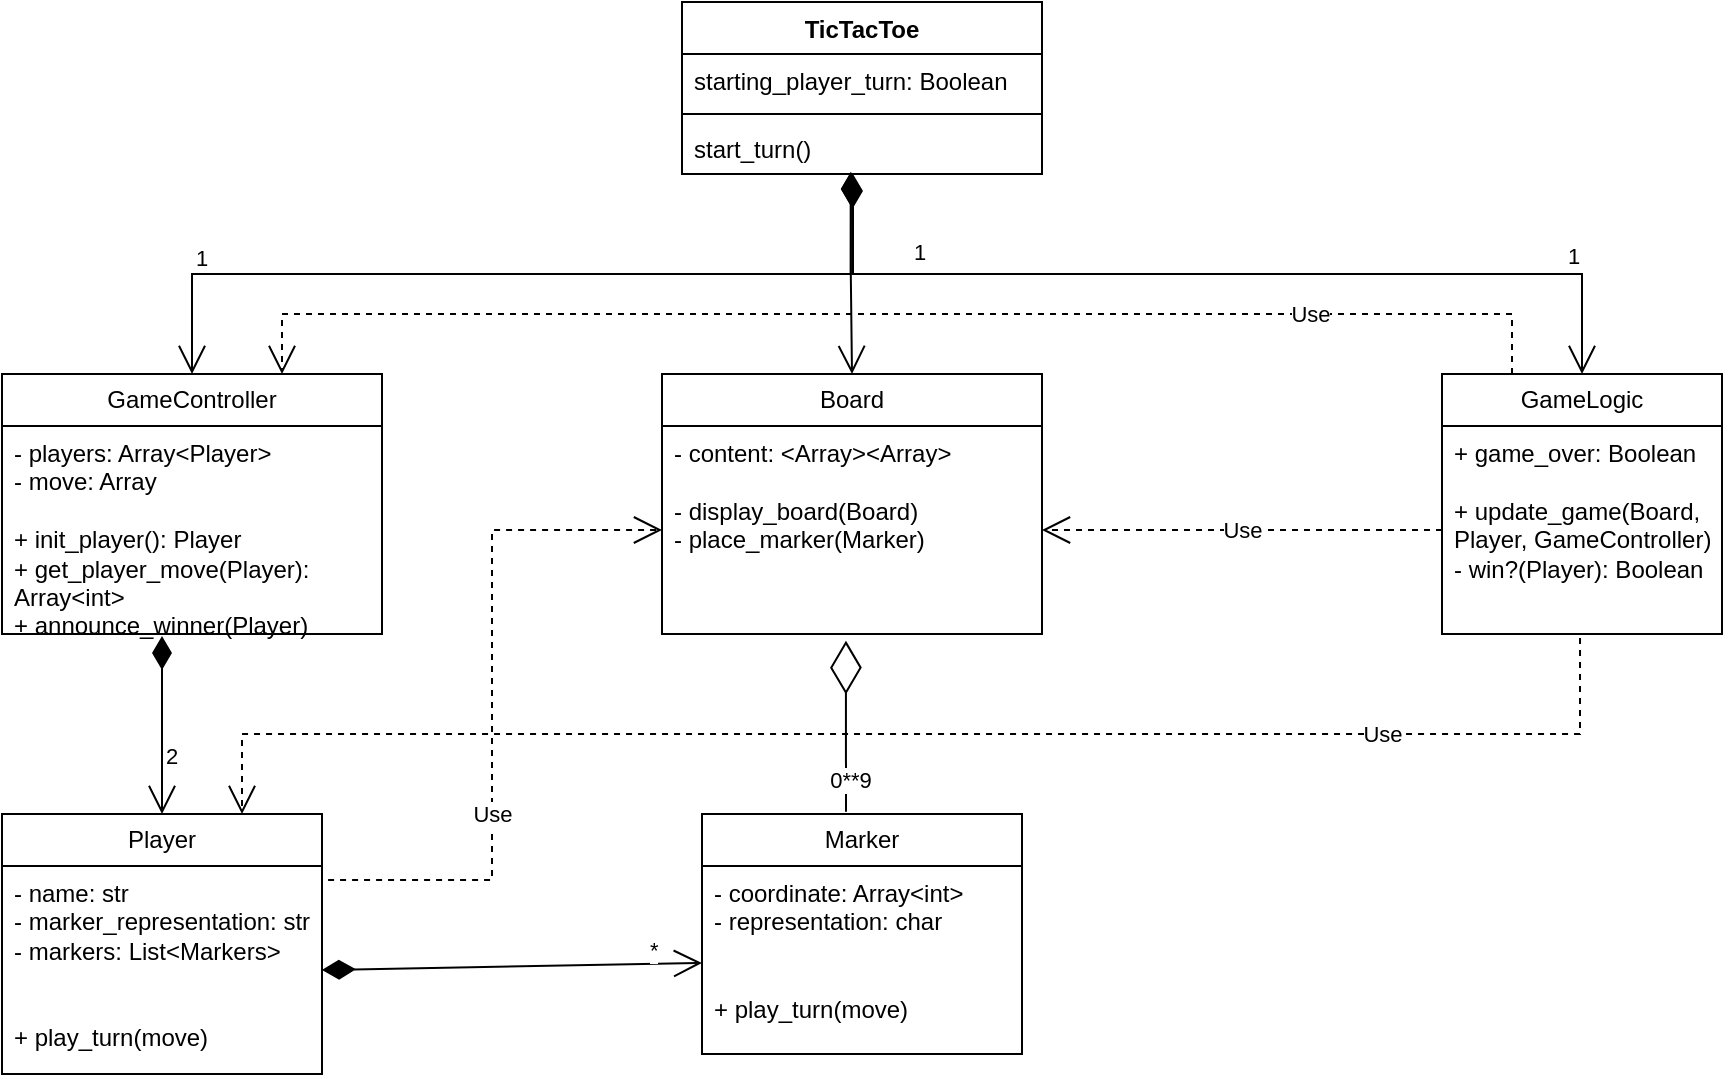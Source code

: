 <mxfile version="24.6.5" type="github">
  <diagram name="Page-1" id="c4acf3e9-155e-7222-9cf6-157b1a14988f">
    <mxGraphModel dx="2213" dy="740" grid="0" gridSize="10" guides="1" tooltips="1" connect="1" arrows="1" fold="1" page="1" pageScale="1" pageWidth="850" pageHeight="1100" background="none" math="0" shadow="0">
      <root>
        <mxCell id="0" />
        <mxCell id="1" parent="0" />
        <mxCell id="5d2195bd80daf111-30" style="edgeStyle=orthogonalEdgeStyle;rounded=0;html=1;dashed=1;labelBackgroundColor=none;startFill=0;endArrow=open;endFill=0;endSize=10;fontFamily=Verdana;fontSize=10;" parent="1" edge="1">
          <mxGeometry relative="1" as="geometry">
            <Array as="points">
              <mxPoint x="300" y="580" />
              <mxPoint x="300" y="642" />
            </Array>
            <mxPoint x="-200" y="642" as="targetPoint" />
          </mxGeometry>
        </mxCell>
        <mxCell id="5d2195bd80daf111-32" style="edgeStyle=orthogonalEdgeStyle;rounded=0;html=1;dashed=1;labelBackgroundColor=none;startFill=0;endArrow=open;endFill=0;endSize=10;fontFamily=Verdana;fontSize=10;" parent="1" edge="1">
          <mxGeometry relative="1" as="geometry">
            <Array as="points">
              <mxPoint x="170" y="780" />
            </Array>
            <mxPoint x="-360" y="780" as="targetPoint" />
          </mxGeometry>
        </mxCell>
        <mxCell id="5d2195bd80daf111-33" style="edgeStyle=orthogonalEdgeStyle;rounded=0;html=1;dashed=1;labelBackgroundColor=none;startFill=0;endArrow=open;endFill=0;endSize=10;fontFamily=Verdana;fontSize=10;" parent="1" edge="1">
          <mxGeometry relative="1" as="geometry">
            <Array as="points">
              <mxPoint x="140" y="978" />
            </Array>
            <mxPoint x="-360" y="978" as="targetPoint" />
          </mxGeometry>
        </mxCell>
        <mxCell id="PxHN0m3QXHdbut6XQwxZ-1" value="GameController" style="swimlane;fontStyle=0;childLayout=stackLayout;horizontal=1;startSize=26;fillColor=none;horizontalStack=0;resizeParent=1;resizeParentMax=0;resizeLast=0;collapsible=1;marginBottom=0;whiteSpace=wrap;html=1;" parent="1" vertex="1">
          <mxGeometry x="-440" y="230" width="190" height="130" as="geometry" />
        </mxCell>
        <mxCell id="PxHN0m3QXHdbut6XQwxZ-2" value="&lt;div&gt;- players: Array&amp;lt;Player&amp;gt;&lt;/div&gt;&lt;div&gt;- move: Array&lt;/div&gt;&lt;div&gt;&lt;br&gt;&lt;/div&gt;&lt;div&gt;+ init_player(): Player&lt;/div&gt;&lt;div&gt;+ get_player_move(Player): Array&amp;lt;int&amp;gt;&lt;/div&gt;&lt;div&gt;+ announce_winner(Player)&lt;/div&gt;&lt;div&gt;&lt;br&gt;&lt;/div&gt;" style="text;strokeColor=none;fillColor=none;align=left;verticalAlign=top;spacingLeft=4;spacingRight=4;overflow=hidden;rotatable=0;points=[[0,0.5],[1,0.5]];portConstraint=eastwest;whiteSpace=wrap;html=1;" parent="PxHN0m3QXHdbut6XQwxZ-1" vertex="1">
          <mxGeometry y="26" width="190" height="104" as="geometry" />
        </mxCell>
        <mxCell id="PxHN0m3QXHdbut6XQwxZ-7" value="Board" style="swimlane;fontStyle=0;childLayout=stackLayout;horizontal=1;startSize=26;fillColor=none;horizontalStack=0;resizeParent=1;resizeParentMax=0;resizeLast=0;collapsible=1;marginBottom=0;whiteSpace=wrap;html=1;" parent="1" vertex="1">
          <mxGeometry x="-110" y="230" width="190" height="130" as="geometry" />
        </mxCell>
        <mxCell id="PxHN0m3QXHdbut6XQwxZ-8" value="- content: &amp;lt;Array&amp;gt;&amp;lt;Array&amp;gt;&lt;div&gt;&lt;br&gt;&lt;/div&gt;&lt;div&gt;- display_board(Board)&amp;nbsp;&lt;/div&gt;&lt;div&gt;- place_marker(Marker)&lt;/div&gt;" style="text;strokeColor=none;fillColor=none;align=left;verticalAlign=top;spacingLeft=4;spacingRight=4;overflow=hidden;rotatable=0;points=[[0,0.5],[1,0.5]];portConstraint=eastwest;whiteSpace=wrap;html=1;" parent="PxHN0m3QXHdbut6XQwxZ-7" vertex="1">
          <mxGeometry y="26" width="190" height="104" as="geometry" />
        </mxCell>
        <mxCell id="PxHN0m3QXHdbut6XQwxZ-11" value="GameLogic" style="swimlane;fontStyle=0;childLayout=stackLayout;horizontal=1;startSize=26;fillColor=none;horizontalStack=0;resizeParent=1;resizeParentMax=0;resizeLast=0;collapsible=1;marginBottom=0;whiteSpace=wrap;html=1;" parent="1" vertex="1">
          <mxGeometry x="280" y="230" width="140" height="130" as="geometry" />
        </mxCell>
        <mxCell id="PxHN0m3QXHdbut6XQwxZ-12" value="+ game_over: Boolean&lt;div&gt;&lt;br&gt;&lt;/div&gt;&lt;div&gt;+ update_game(Board, Player, GameController)&lt;/div&gt;&lt;div&gt;- win?(Player): Boolean&lt;/div&gt;" style="text;strokeColor=none;fillColor=none;align=left;verticalAlign=top;spacingLeft=4;spacingRight=4;overflow=hidden;rotatable=0;points=[[0,0.5],[1,0.5]];portConstraint=eastwest;whiteSpace=wrap;html=1;" parent="PxHN0m3QXHdbut6XQwxZ-11" vertex="1">
          <mxGeometry y="26" width="140" height="104" as="geometry" />
        </mxCell>
        <mxCell id="PxHN0m3QXHdbut6XQwxZ-18" value="Player" style="swimlane;fontStyle=0;childLayout=stackLayout;horizontal=1;startSize=26;fillColor=none;horizontalStack=0;resizeParent=1;resizeParentMax=0;resizeLast=0;collapsible=1;marginBottom=0;whiteSpace=wrap;html=1;" parent="1" vertex="1">
          <mxGeometry x="-440" y="450" width="160" height="130" as="geometry" />
        </mxCell>
        <mxCell id="PxHN0m3QXHdbut6XQwxZ-19" value="&lt;div&gt;- name: str&lt;br&gt;- marker_representation: str&lt;/div&gt;&lt;div&gt;- markers: List&amp;lt;Markers&amp;gt;&lt;/div&gt;&lt;div&gt;&lt;br&gt;&lt;/div&gt;&lt;div&gt;&lt;br&gt;&lt;/div&gt;&lt;div&gt;+ play_turn(move)&lt;/div&gt;" style="text;strokeColor=none;fillColor=none;align=left;verticalAlign=top;spacingLeft=4;spacingRight=4;overflow=hidden;rotatable=0;points=[[0,0.5],[1,0.5]];portConstraint=eastwest;whiteSpace=wrap;html=1;" parent="PxHN0m3QXHdbut6XQwxZ-18" vertex="1">
          <mxGeometry y="26" width="160" height="104" as="geometry" />
        </mxCell>
        <mxCell id="PxHN0m3QXHdbut6XQwxZ-20" value="1" style="endArrow=open;html=1;endSize=12;startArrow=diamondThin;startSize=14;startFill=1;edgeStyle=orthogonalEdgeStyle;align=left;verticalAlign=bottom;rounded=0;entryX=0.5;entryY=0;entryDx=0;entryDy=0;exitX=0.469;exitY=0.962;exitDx=0;exitDy=0;exitPerimeter=0;" parent="1" source="1jzwe3sKnmba9i9bLfP2-15" target="PxHN0m3QXHdbut6XQwxZ-1" edge="1">
          <mxGeometry x="-0.775" y="30" relative="1" as="geometry">
            <mxPoint x="-15" y="130" as="sourcePoint" />
            <mxPoint x="-190" y="250" as="targetPoint" />
            <mxPoint as="offset" />
          </mxGeometry>
        </mxCell>
        <mxCell id="PxHN0m3QXHdbut6XQwxZ-21" value="1" style="endArrow=open;html=1;endSize=12;startArrow=diamondThin;startSize=14;startFill=1;edgeStyle=orthogonalEdgeStyle;align=left;verticalAlign=bottom;rounded=0;entryX=0.5;entryY=0;entryDx=0;entryDy=0;exitX=0.469;exitY=0.962;exitDx=0;exitDy=0;exitPerimeter=0;" parent="1" source="1jzwe3sKnmba9i9bLfP2-15" target="PxHN0m3QXHdbut6XQwxZ-7" edge="1">
          <mxGeometry x="0.048" y="-330" relative="1" as="geometry">
            <mxPoint x="-10" y="140" as="sourcePoint" />
            <mxPoint x="-350" y="240" as="targetPoint" />
            <mxPoint as="offset" />
          </mxGeometry>
        </mxCell>
        <mxCell id="PxHN0m3QXHdbut6XQwxZ-22" value="1" style="endArrow=open;html=1;endSize=12;startArrow=diamondThin;startSize=14;startFill=1;edgeStyle=orthogonalEdgeStyle;align=left;verticalAlign=bottom;rounded=0;entryX=0.5;entryY=0;entryDx=0;entryDy=0;exitX=0.475;exitY=1;exitDx=0;exitDy=0;exitPerimeter=0;" parent="1" source="1jzwe3sKnmba9i9bLfP2-15" target="PxHN0m3QXHdbut6XQwxZ-11" edge="1">
          <mxGeometry x="0.747" relative="1" as="geometry">
            <mxPoint x="-15" y="130" as="sourcePoint" />
            <mxPoint x="-350" y="240" as="targetPoint" />
            <mxPoint as="offset" />
          </mxGeometry>
        </mxCell>
        <mxCell id="PxHN0m3QXHdbut6XQwxZ-23" value="2" style="endArrow=open;html=1;endSize=12;startArrow=diamondThin;startSize=14;startFill=1;align=left;verticalAlign=bottom;rounded=0;" parent="1" target="PxHN0m3QXHdbut6XQwxZ-18" edge="1">
          <mxGeometry x="0.551" relative="1" as="geometry">
            <mxPoint x="-360" y="361" as="sourcePoint" />
            <mxPoint x="-350" y="240" as="targetPoint" />
            <mxPoint as="offset" />
          </mxGeometry>
        </mxCell>
        <mxCell id="PxHN0m3QXHdbut6XQwxZ-24" value="Marker" style="swimlane;fontStyle=0;childLayout=stackLayout;horizontal=1;startSize=26;fillColor=none;horizontalStack=0;resizeParent=1;resizeParentMax=0;resizeLast=0;collapsible=1;marginBottom=0;whiteSpace=wrap;html=1;" parent="1" vertex="1">
          <mxGeometry x="-90" y="450" width="160" height="120" as="geometry" />
        </mxCell>
        <mxCell id="PxHN0m3QXHdbut6XQwxZ-25" value="&lt;div&gt;- coordinate: Array&amp;lt;int&amp;gt;&lt;/div&gt;&lt;div&gt;- representation: char&lt;/div&gt;&lt;div&gt;&lt;br&gt;&lt;/div&gt;&lt;div&gt;&lt;br&gt;&lt;/div&gt;&lt;div&gt;+ play_turn(move)&lt;/div&gt;" style="text;strokeColor=none;fillColor=none;align=left;verticalAlign=top;spacingLeft=4;spacingRight=4;overflow=hidden;rotatable=0;points=[[0,0.5],[1,0.5]];portConstraint=eastwest;whiteSpace=wrap;html=1;" parent="PxHN0m3QXHdbut6XQwxZ-24" vertex="1">
          <mxGeometry y="26" width="160" height="94" as="geometry" />
        </mxCell>
        <mxCell id="1jzwe3sKnmba9i9bLfP2-1" value="*" style="endArrow=open;html=1;endSize=12;startArrow=diamondThin;startSize=14;startFill=1;align=left;verticalAlign=bottom;rounded=0;exitX=1;exitY=0.5;exitDx=0;exitDy=0;" edge="1" parent="1" source="PxHN0m3QXHdbut6XQwxZ-19" target="PxHN0m3QXHdbut6XQwxZ-25">
          <mxGeometry x="0.7" y="-2" relative="1" as="geometry">
            <mxPoint x="-350" y="371" as="sourcePoint" />
            <mxPoint x="-350" y="460" as="targetPoint" />
            <mxPoint as="offset" />
          </mxGeometry>
        </mxCell>
        <mxCell id="1jzwe3sKnmba9i9bLfP2-2" value="Use" style="endArrow=open;endSize=12;dashed=1;html=1;rounded=0;exitX=1.019;exitY=0.067;exitDx=0;exitDy=0;exitPerimeter=0;entryX=0;entryY=0.5;entryDx=0;entryDy=0;edgeStyle=orthogonalEdgeStyle;" edge="1" parent="1" source="PxHN0m3QXHdbut6XQwxZ-19" target="PxHN0m3QXHdbut6XQwxZ-8">
          <mxGeometry x="-0.328" width="160" relative="1" as="geometry">
            <mxPoint x="-170" y="370" as="sourcePoint" />
            <mxPoint x="-10" y="370" as="targetPoint" />
            <mxPoint as="offset" />
          </mxGeometry>
        </mxCell>
        <mxCell id="1jzwe3sKnmba9i9bLfP2-10" value="" style="endArrow=diamondThin;endFill=0;endSize=24;html=1;rounded=0;entryX=0.484;entryY=1.032;entryDx=0;entryDy=0;entryPerimeter=0;exitX=0.45;exitY=-0.009;exitDx=0;exitDy=0;exitPerimeter=0;" edge="1" parent="1" source="PxHN0m3QXHdbut6XQwxZ-24" target="PxHN0m3QXHdbut6XQwxZ-8">
          <mxGeometry width="160" relative="1" as="geometry">
            <mxPoint x="10" y="490" as="sourcePoint" />
            <mxPoint x="170" y="490" as="targetPoint" />
          </mxGeometry>
        </mxCell>
        <mxCell id="1jzwe3sKnmba9i9bLfP2-11" value="0**9" style="edgeLabel;html=1;align=center;verticalAlign=middle;resizable=0;points=[];" vertex="1" connectable="0" parent="1jzwe3sKnmba9i9bLfP2-10">
          <mxGeometry x="-0.623" y="-2" relative="1" as="geometry">
            <mxPoint as="offset" />
          </mxGeometry>
        </mxCell>
        <mxCell id="1jzwe3sKnmba9i9bLfP2-12" value="TicTacToe" style="swimlane;fontStyle=1;align=center;verticalAlign=top;childLayout=stackLayout;horizontal=1;startSize=26;horizontalStack=0;resizeParent=1;resizeParentMax=0;resizeLast=0;collapsible=1;marginBottom=0;whiteSpace=wrap;html=1;" vertex="1" parent="1">
          <mxGeometry x="-100" y="44" width="180" height="86" as="geometry" />
        </mxCell>
        <mxCell id="1jzwe3sKnmba9i9bLfP2-13" value="starting_player_turn: Boolean" style="text;strokeColor=none;fillColor=none;align=left;verticalAlign=top;spacingLeft=4;spacingRight=4;overflow=hidden;rotatable=0;points=[[0,0.5],[1,0.5]];portConstraint=eastwest;whiteSpace=wrap;html=1;" vertex="1" parent="1jzwe3sKnmba9i9bLfP2-12">
          <mxGeometry y="26" width="180" height="26" as="geometry" />
        </mxCell>
        <mxCell id="1jzwe3sKnmba9i9bLfP2-14" value="" style="line;strokeWidth=1;fillColor=none;align=left;verticalAlign=middle;spacingTop=-1;spacingLeft=3;spacingRight=3;rotatable=0;labelPosition=right;points=[];portConstraint=eastwest;strokeColor=inherit;" vertex="1" parent="1jzwe3sKnmba9i9bLfP2-12">
          <mxGeometry y="52" width="180" height="8" as="geometry" />
        </mxCell>
        <mxCell id="1jzwe3sKnmba9i9bLfP2-15" value="start_turn()" style="text;strokeColor=none;fillColor=none;align=left;verticalAlign=top;spacingLeft=4;spacingRight=4;overflow=hidden;rotatable=0;points=[[0,0.5],[1,0.5]];portConstraint=eastwest;whiteSpace=wrap;html=1;" vertex="1" parent="1jzwe3sKnmba9i9bLfP2-12">
          <mxGeometry y="60" width="180" height="26" as="geometry" />
        </mxCell>
        <mxCell id="1jzwe3sKnmba9i9bLfP2-16" value="Use" style="endArrow=open;endSize=12;dashed=1;html=1;rounded=0;exitX=0;exitY=0.5;exitDx=0;exitDy=0;entryX=1;entryY=0.5;entryDx=0;entryDy=0;" edge="1" parent="1" source="PxHN0m3QXHdbut6XQwxZ-12" target="PxHN0m3QXHdbut6XQwxZ-8">
          <mxGeometry x="0.001" width="160" relative="1" as="geometry">
            <mxPoint x="-267" y="493" as="sourcePoint" />
            <mxPoint x="-100" y="318" as="targetPoint" />
            <mxPoint as="offset" />
          </mxGeometry>
        </mxCell>
        <mxCell id="1jzwe3sKnmba9i9bLfP2-17" value="Use" style="endArrow=open;endSize=12;dashed=1;html=1;rounded=0;entryX=0.75;entryY=0;entryDx=0;entryDy=0;edgeStyle=orthogonalEdgeStyle;exitX=0.493;exitY=1.019;exitDx=0;exitDy=0;exitPerimeter=0;" edge="1" parent="1" source="PxHN0m3QXHdbut6XQwxZ-12" target="PxHN0m3QXHdbut6XQwxZ-18">
          <mxGeometry x="-0.612" width="160" relative="1" as="geometry">
            <mxPoint x="280" y="310" as="sourcePoint" />
            <mxPoint x="90" y="318" as="targetPoint" />
            <mxPoint as="offset" />
            <Array as="points">
              <mxPoint x="349" y="410" />
              <mxPoint x="-320" y="410" />
            </Array>
          </mxGeometry>
        </mxCell>
        <mxCell id="1jzwe3sKnmba9i9bLfP2-18" value="Use" style="endArrow=open;endSize=12;dashed=1;html=1;rounded=0;edgeStyle=orthogonalEdgeStyle;exitX=0.25;exitY=0;exitDx=0;exitDy=0;" edge="1" parent="1" source="PxHN0m3QXHdbut6XQwxZ-11">
          <mxGeometry x="-0.612" width="160" relative="1" as="geometry">
            <mxPoint x="359" y="372" as="sourcePoint" />
            <mxPoint x="-300" y="230" as="targetPoint" />
            <mxPoint as="offset" />
            <Array as="points">
              <mxPoint x="315" y="200" />
              <mxPoint x="-300" y="200" />
            </Array>
          </mxGeometry>
        </mxCell>
      </root>
    </mxGraphModel>
  </diagram>
</mxfile>
